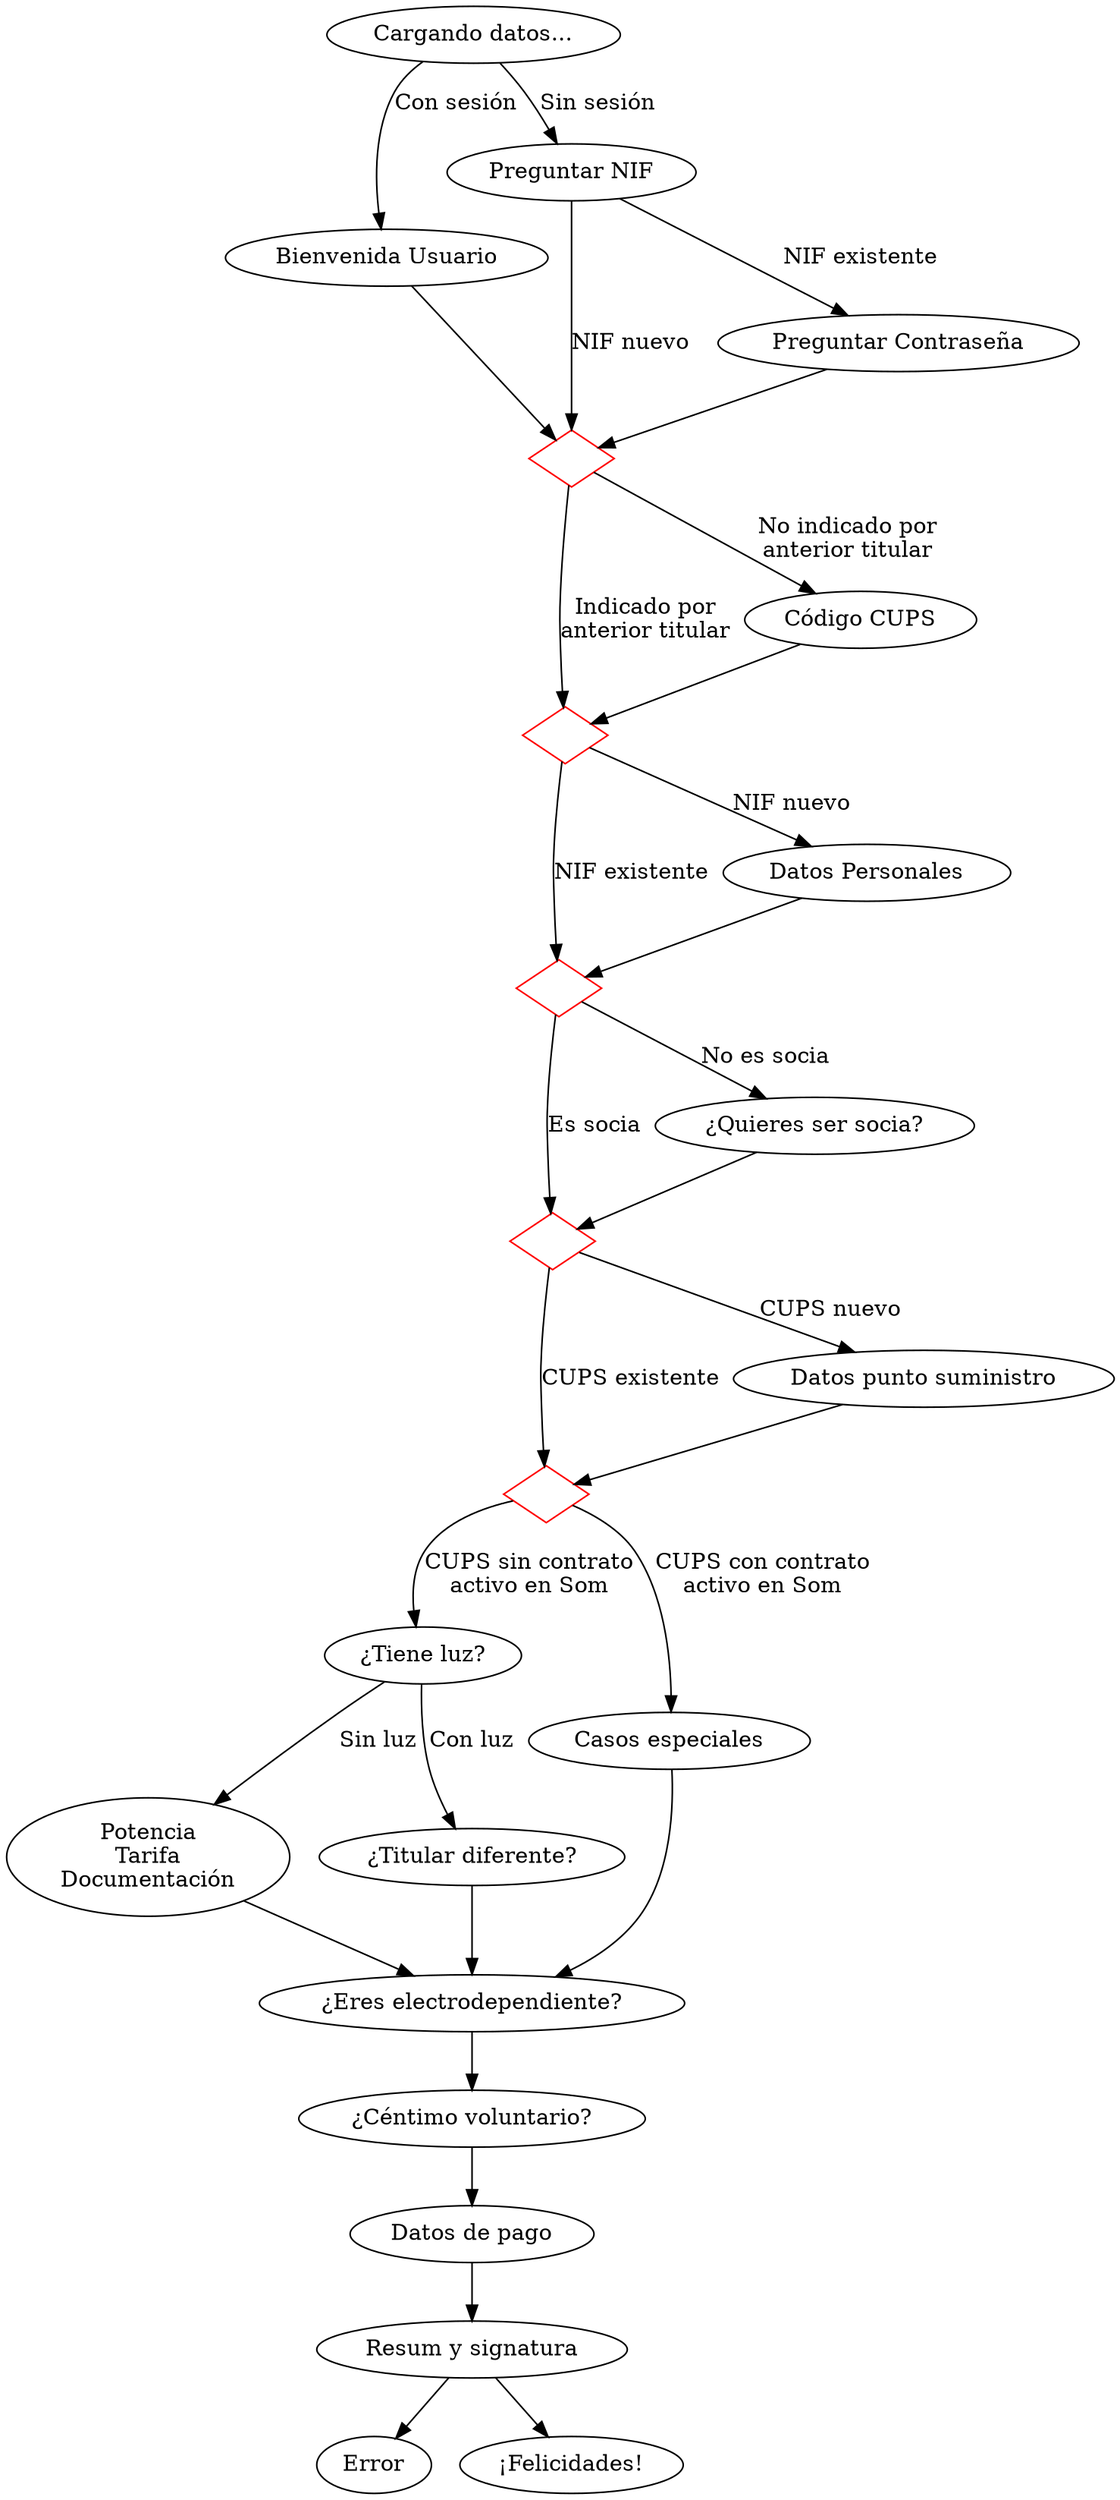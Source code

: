 digraph G {
    graph [layout=dot]
    
    UserIdentified [color=red, shape=diamond, label=""]
    CupsIdentified [color=red, shape=diamond, label=""]
    MembershipSolved [color=red, shape=diamond, label=""]
    CupsDataCompleted [color=red, shape=diamond, label=""]
    PersonalDataCompleted [color=red, shape=diamond, label=""]

	Loading [label="Cargando datos..."]
	WelcomeUser [label="Bienvenida Usuario"]
	Nif [label="Preguntar NIF"]
	Password [label="Preguntar Contraseña"]
	PersonalData [label="Datos Personales"]
	CupsCode [label="Código CUPS"]
	BecomeMember [label="¿Quieres ser socia?"]
	CupsData [label="Datos punto suministro"]
	HasSupply [label="¿Tiene luz?"]
	Technical [label="Potencia\nTarifa\nDocumentación"]
	NewHolder [label="¿Titular diferente?"]
	SpecialCases [label="Casos especiales"]
	NoCutoff [label="¿Eres electrodependiente?"]
	VoluntaryCent [label="¿Céntimo voluntario?"]
	Payment [label="Datos de pago"]
	Summary [label="Resum y signatura"]
	Error [label="Error"]
	Success [label="¡Felicidades!"]

   
    Loading -> WelcomeUser [id="hasSession" label="Con sesión"]
    Loading -> Nif [id="noSession" label="Sin sesión"]
    Nif -> Password [id="existingVat" label="NIF existente"]
    Nif -> UserIdentified [id="newVat" label="NIF nuevo"]
    WelcomeUser -> UserIdentified
    Password -> UserIdentified
    UserIdentified -> CupsCode [id="noStartedByOldHolder" label="No indicado por\nanterior titular"]
    CupsCode -> CupsIdentified
    UserIdentified -> CupsIdentified [id="startedByOldHolder" label="Indicado por\nanterior titular"]
    CupsIdentified -> PersonalData [id="newVat2" label="NIF nuevo"]
    CupsIdentified -> PersonalDataCompleted [id="existingVat" label="NIF existente"]
    PersonalData -> PersonalDataCompleted
    PersonalDataCompleted -> BecomeMember [id="notMember" label="No es socia"]
    PersonalDataCompleted -> MembershipSolved [id="isMember" label="Es socia"]
    BecomeMember -> MembershipSolved
    MembershipSolved -> CupsData [id="newCups" label="CUPS nuevo"]
    MembershipSolved -> CupsDataCompleted [id="existingCups" label="CUPS existente"]
    CupsData -> CupsDataCompleted
    CupsDataCompleted -> HasSupply [id="noActiveCups" label="CUPS sin contrato\nactivo en Som"]
    CupsDataCompleted -> SpecialCases [id="isActiveCups" label="CUPS con contrato\nactivo en Som"]
    HasSupply -> Technical [id=noSupply label="Sin luz"]
    Technical -> NoCutoff
    HasSupply -> NewHolder [id=hasSupply label="Con luz"]
    NewHolder -> NoCutoff
    SpecialCases -> NoCutoff -> VoluntaryCent -> Payment -> Summary 
    Summary ->  Error
    Summary -> Success
} 
